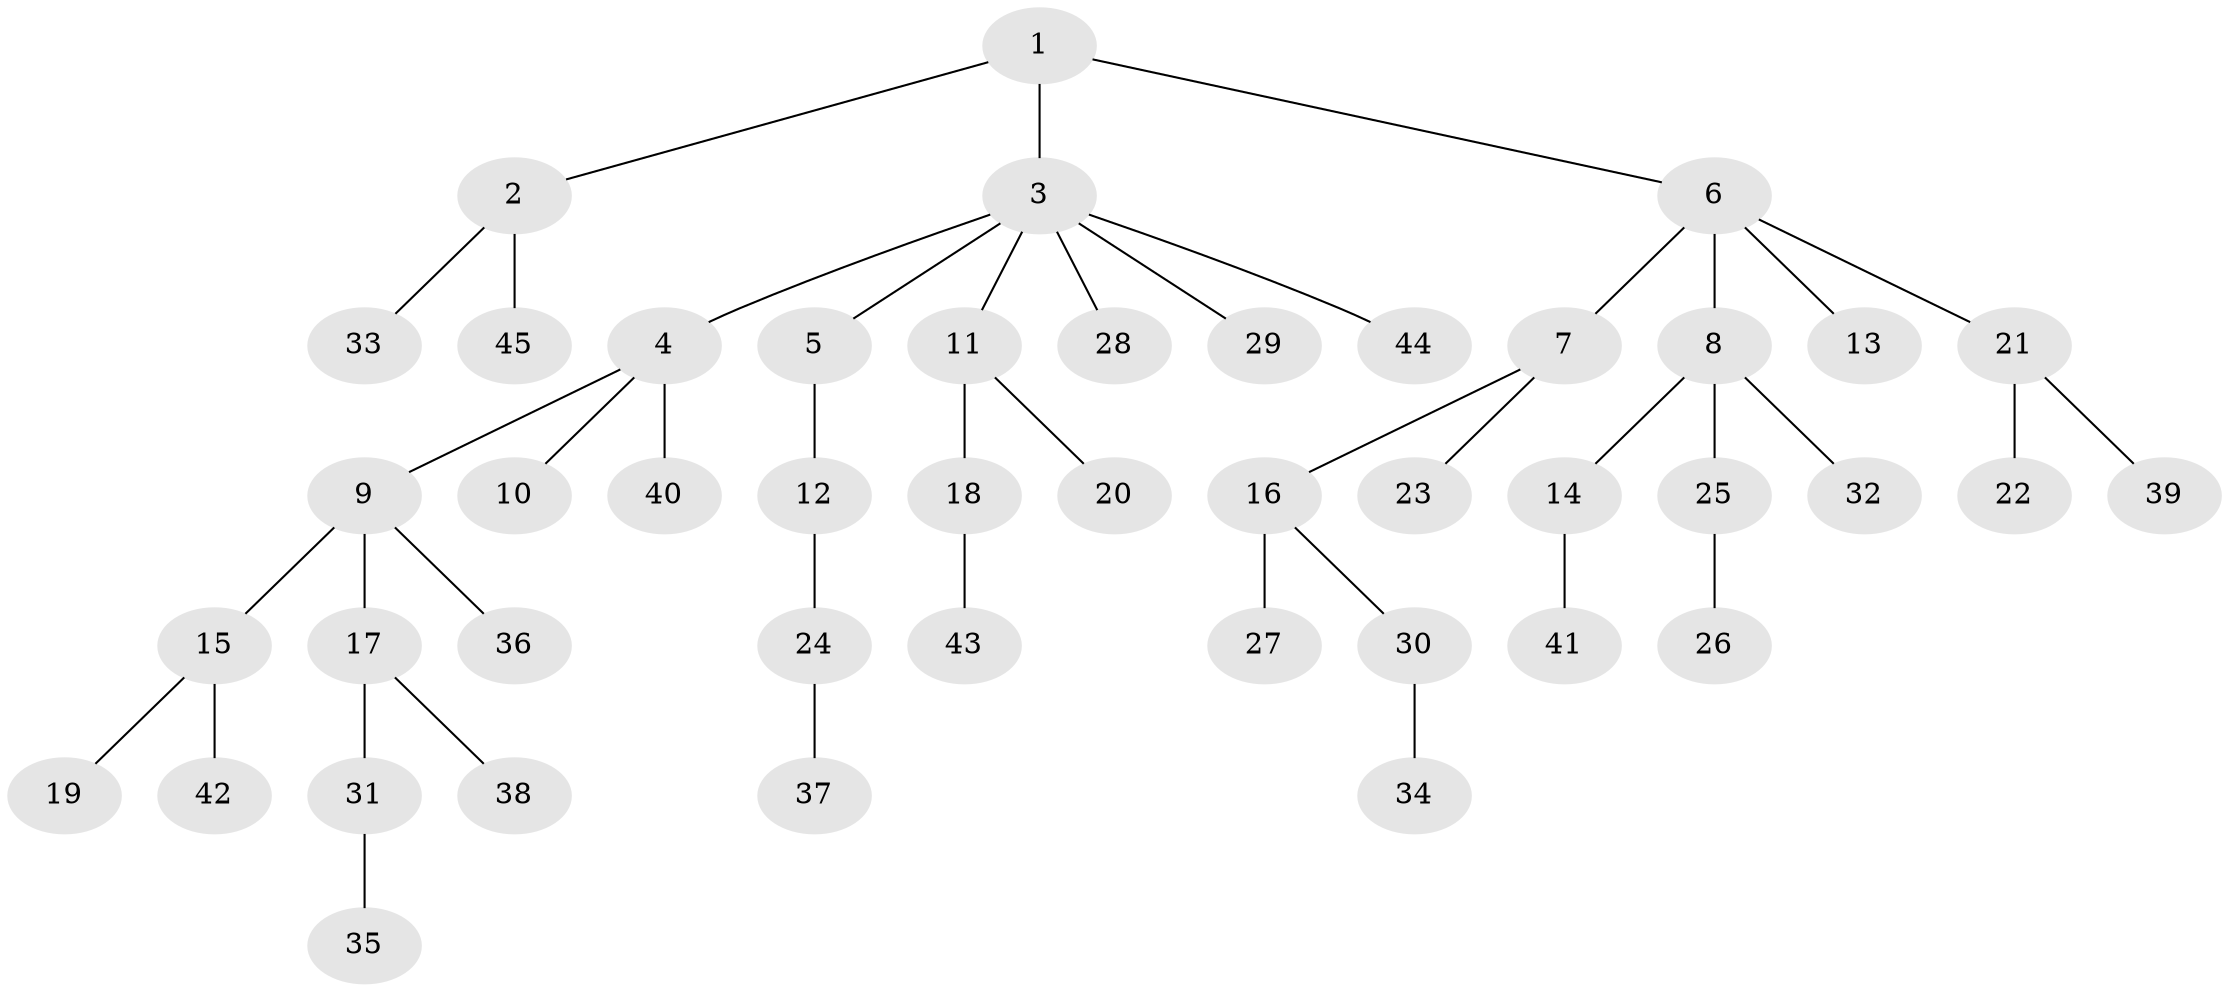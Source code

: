 // original degree distribution, {4: 0.12162162162162163, 8: 0.013513513513513514, 3: 0.08108108108108109, 5: 0.02702702702702703, 2: 0.24324324324324326, 1: 0.5135135135135135}
// Generated by graph-tools (version 1.1) at 2025/51/03/04/25 22:51:38]
// undirected, 45 vertices, 44 edges
graph export_dot {
  node [color=gray90,style=filled];
  1;
  2;
  3;
  4;
  5;
  6;
  7;
  8;
  9;
  10;
  11;
  12;
  13;
  14;
  15;
  16;
  17;
  18;
  19;
  20;
  21;
  22;
  23;
  24;
  25;
  26;
  27;
  28;
  29;
  30;
  31;
  32;
  33;
  34;
  35;
  36;
  37;
  38;
  39;
  40;
  41;
  42;
  43;
  44;
  45;
  1 -- 2 [weight=1.0];
  1 -- 3 [weight=1.0];
  1 -- 6 [weight=1.0];
  2 -- 33 [weight=1.0];
  2 -- 45 [weight=1.0];
  3 -- 4 [weight=1.0];
  3 -- 5 [weight=1.0];
  3 -- 11 [weight=1.0];
  3 -- 28 [weight=1.0];
  3 -- 29 [weight=1.0];
  3 -- 44 [weight=1.0];
  4 -- 9 [weight=1.0];
  4 -- 10 [weight=1.0];
  4 -- 40 [weight=1.0];
  5 -- 12 [weight=1.0];
  6 -- 7 [weight=1.0];
  6 -- 8 [weight=1.0];
  6 -- 13 [weight=1.0];
  6 -- 21 [weight=1.0];
  7 -- 16 [weight=1.0];
  7 -- 23 [weight=1.0];
  8 -- 14 [weight=1.0];
  8 -- 25 [weight=1.0];
  8 -- 32 [weight=1.0];
  9 -- 15 [weight=1.0];
  9 -- 17 [weight=1.0];
  9 -- 36 [weight=1.0];
  11 -- 18 [weight=1.0];
  11 -- 20 [weight=1.0];
  12 -- 24 [weight=1.0];
  14 -- 41 [weight=1.0];
  15 -- 19 [weight=1.0];
  15 -- 42 [weight=1.0];
  16 -- 27 [weight=2.0];
  16 -- 30 [weight=1.0];
  17 -- 31 [weight=1.0];
  17 -- 38 [weight=1.0];
  18 -- 43 [weight=1.0];
  21 -- 22 [weight=1.0];
  21 -- 39 [weight=1.0];
  24 -- 37 [weight=1.0];
  25 -- 26 [weight=3.0];
  30 -- 34 [weight=1.0];
  31 -- 35 [weight=1.0];
}
